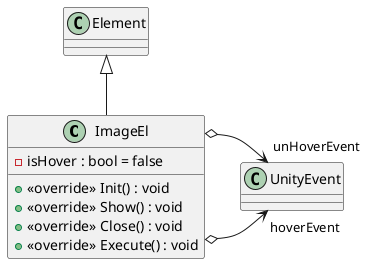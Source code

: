 @startuml
class ImageEl {
    - isHover : bool = false
    + <<override>> Init() : void
    + <<override>> Show() : void
    + <<override>> Close() : void
    + <<override>> Execute() : void
}
Element <|-- ImageEl
ImageEl o-> "hoverEvent" UnityEvent
ImageEl o-> "unHoverEvent" UnityEvent
@enduml
